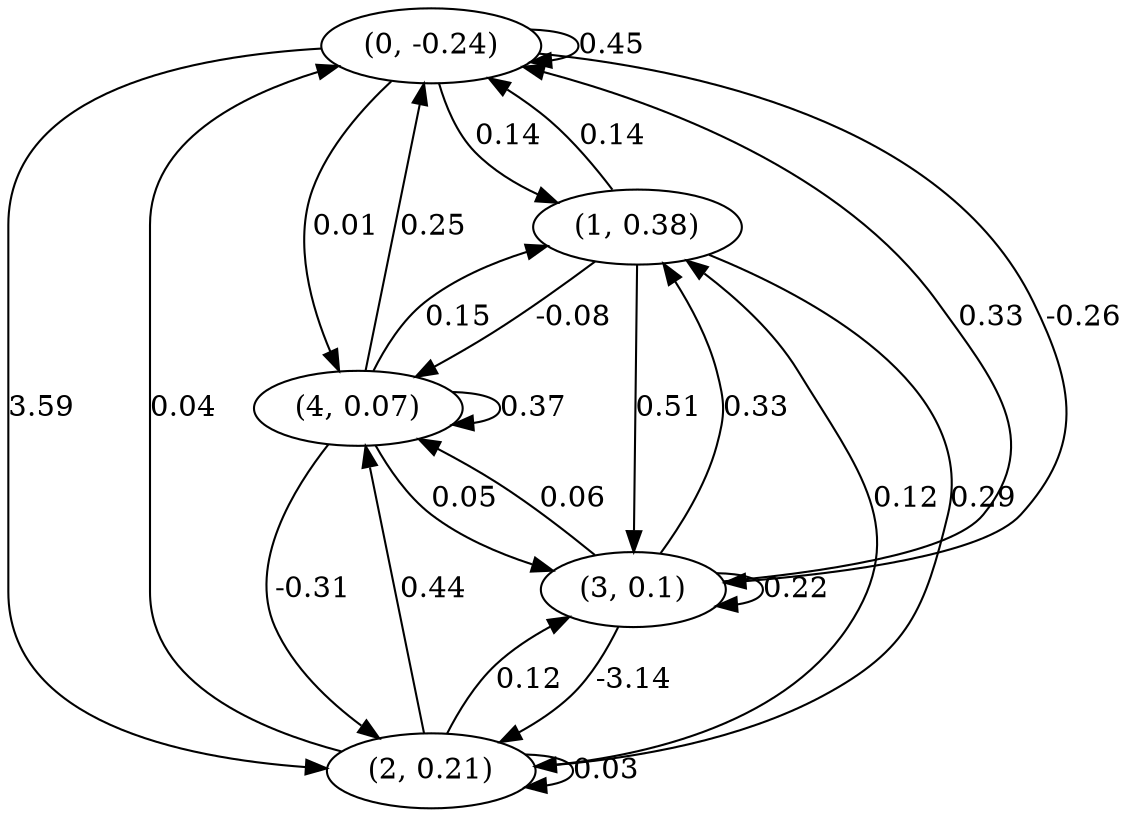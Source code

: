 digraph {
    0 [ label = "(0, -0.24)" ]
    1 [ label = "(1, 0.38)" ]
    2 [ label = "(2, 0.21)" ]
    3 [ label = "(3, 0.1)" ]
    4 [ label = "(4, 0.07)" ]
    0 -> 0 [ label = "0.45" ]
    2 -> 2 [ label = "0.03" ]
    3 -> 3 [ label = "0.22" ]
    4 -> 4 [ label = "0.37" ]
    1 -> 0 [ label = "0.14" ]
    2 -> 0 [ label = "0.04" ]
    3 -> 0 [ label = "0.33" ]
    4 -> 0 [ label = "0.25" ]
    0 -> 1 [ label = "0.14" ]
    2 -> 1 [ label = "0.12" ]
    3 -> 1 [ label = "0.33" ]
    4 -> 1 [ label = "0.15" ]
    0 -> 2 [ label = "3.59" ]
    1 -> 2 [ label = "0.29" ]
    3 -> 2 [ label = "-3.14" ]
    4 -> 2 [ label = "-0.31" ]
    0 -> 3 [ label = "-0.26" ]
    1 -> 3 [ label = "0.51" ]
    2 -> 3 [ label = "0.12" ]
    4 -> 3 [ label = "0.05" ]
    0 -> 4 [ label = "0.01" ]
    1 -> 4 [ label = "-0.08" ]
    2 -> 4 [ label = "0.44" ]
    3 -> 4 [ label = "0.06" ]
}

